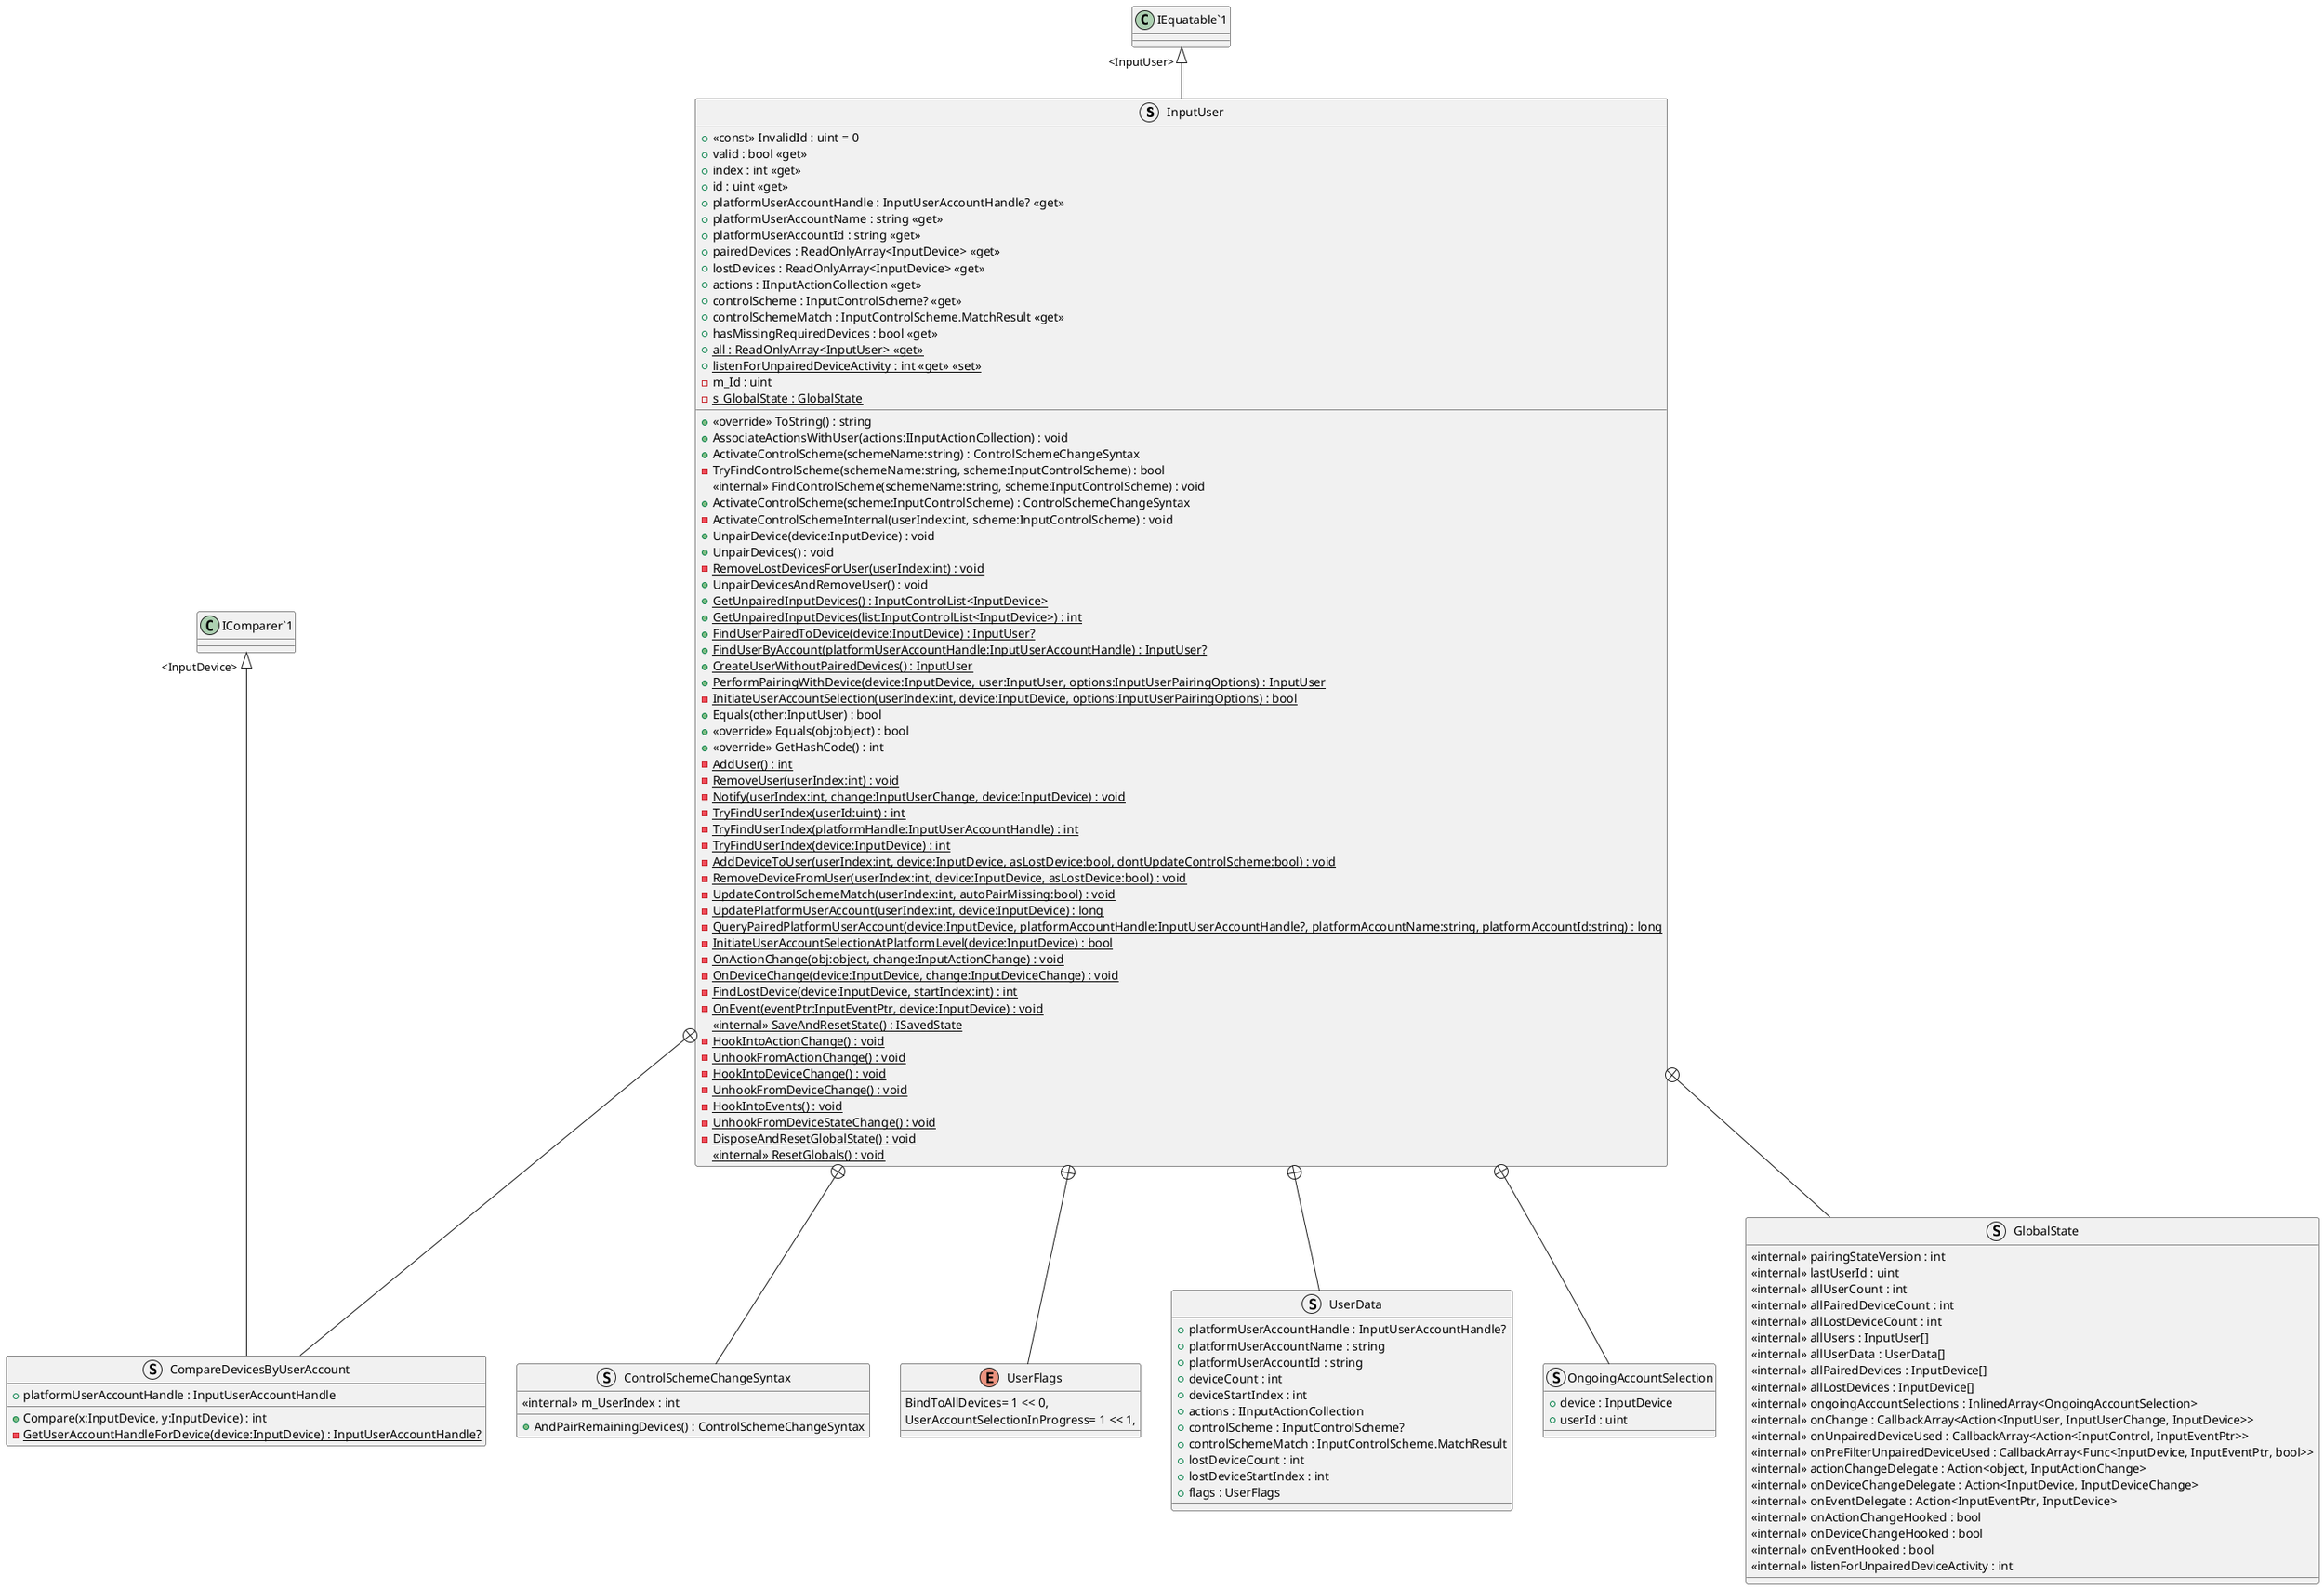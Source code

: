 @startuml
struct InputUser {
    + <<const>> InvalidId : uint = 0
    + valid : bool <<get>>
    + index : int <<get>>
    + id : uint <<get>>
    + platformUserAccountHandle : InputUserAccountHandle? <<get>>
    + platformUserAccountName : string <<get>>
    + platformUserAccountId : string <<get>>
    + pairedDevices : ReadOnlyArray<InputDevice> <<get>>
    + lostDevices : ReadOnlyArray<InputDevice> <<get>>
    + actions : IInputActionCollection <<get>>
    + controlScheme : InputControlScheme? <<get>>
    + controlSchemeMatch : InputControlScheme.MatchResult <<get>>
    + hasMissingRequiredDevices : bool <<get>>
    + {static} all : ReadOnlyArray<InputUser> <<get>>
    + {static} listenForUnpairedDeviceActivity : int <<get>> <<set>>
    + <<override>> ToString() : string
    + AssociateActionsWithUser(actions:IInputActionCollection) : void
    + ActivateControlScheme(schemeName:string) : ControlSchemeChangeSyntax
    - TryFindControlScheme(schemeName:string, scheme:InputControlScheme) : bool
    <<internal>> FindControlScheme(schemeName:string, scheme:InputControlScheme) : void
    + ActivateControlScheme(scheme:InputControlScheme) : ControlSchemeChangeSyntax
    - ActivateControlSchemeInternal(userIndex:int, scheme:InputControlScheme) : void
    + UnpairDevice(device:InputDevice) : void
    + UnpairDevices() : void
    - {static} RemoveLostDevicesForUser(userIndex:int) : void
    + UnpairDevicesAndRemoveUser() : void
    + {static} GetUnpairedInputDevices() : InputControlList<InputDevice>
    + {static} GetUnpairedInputDevices(list:InputControlList<InputDevice>) : int
    + {static} FindUserPairedToDevice(device:InputDevice) : InputUser?
    + {static} FindUserByAccount(platformUserAccountHandle:InputUserAccountHandle) : InputUser?
    + {static} CreateUserWithoutPairedDevices() : InputUser
    + {static} PerformPairingWithDevice(device:InputDevice, user:InputUser, options:InputUserPairingOptions) : InputUser
    - {static} InitiateUserAccountSelection(userIndex:int, device:InputDevice, options:InputUserPairingOptions) : bool
    + Equals(other:InputUser) : bool
    + <<override>> Equals(obj:object) : bool
    + <<override>> GetHashCode() : int
    - {static} AddUser() : int
    - {static} RemoveUser(userIndex:int) : void
    - {static} Notify(userIndex:int, change:InputUserChange, device:InputDevice) : void
    - {static} TryFindUserIndex(userId:uint) : int
    - {static} TryFindUserIndex(platformHandle:InputUserAccountHandle) : int
    - {static} TryFindUserIndex(device:InputDevice) : int
    - {static} AddDeviceToUser(userIndex:int, device:InputDevice, asLostDevice:bool, dontUpdateControlScheme:bool) : void
    - {static} RemoveDeviceFromUser(userIndex:int, device:InputDevice, asLostDevice:bool) : void
    - {static} UpdateControlSchemeMatch(userIndex:int, autoPairMissing:bool) : void
    - {static} UpdatePlatformUserAccount(userIndex:int, device:InputDevice) : long
    - {static} QueryPairedPlatformUserAccount(device:InputDevice, platformAccountHandle:InputUserAccountHandle?, platformAccountName:string, platformAccountId:string) : long
    - {static} InitiateUserAccountSelectionAtPlatformLevel(device:InputDevice) : bool
    - {static} OnActionChange(obj:object, change:InputActionChange) : void
    - {static} OnDeviceChange(device:InputDevice, change:InputDeviceChange) : void
    - {static} FindLostDevice(device:InputDevice, startIndex:int) : int
    - {static} OnEvent(eventPtr:InputEventPtr, device:InputDevice) : void
    - m_Id : uint
    - {static} s_GlobalState : GlobalState
    <<internal>> {static} SaveAndResetState() : ISavedState
    - {static} HookIntoActionChange() : void
    - {static} UnhookFromActionChange() : void
    - {static} HookIntoDeviceChange() : void
    - {static} UnhookFromDeviceChange() : void
    - {static} HookIntoEvents() : void
    - {static} UnhookFromDeviceStateChange() : void
    - {static} DisposeAndResetGlobalState() : void
    <<internal>> {static} ResetGlobals() : void
}
struct ControlSchemeChangeSyntax {
    + AndPairRemainingDevices() : ControlSchemeChangeSyntax
    <<internal>> m_UserIndex : int
}
enum UserFlags {
    BindToAllDevices= 1 << 0,
    UserAccountSelectionInProgress= 1 << 1,
}
struct UserData {
    + platformUserAccountHandle : InputUserAccountHandle?
    + platformUserAccountName : string
    + platformUserAccountId : string
    + deviceCount : int
    + deviceStartIndex : int
    + actions : IInputActionCollection
    + controlScheme : InputControlScheme?
    + controlSchemeMatch : InputControlScheme.MatchResult
    + lostDeviceCount : int
    + lostDeviceStartIndex : int
    + flags : UserFlags
}
struct CompareDevicesByUserAccount {
    + platformUserAccountHandle : InputUserAccountHandle
    + Compare(x:InputDevice, y:InputDevice) : int
    - {static} GetUserAccountHandleForDevice(device:InputDevice) : InputUserAccountHandle?
}
struct OngoingAccountSelection {
    + device : InputDevice
    + userId : uint
}
struct GlobalState {
    <<internal>> pairingStateVersion : int
    <<internal>> lastUserId : uint
    <<internal>> allUserCount : int
    <<internal>> allPairedDeviceCount : int
    <<internal>> allLostDeviceCount : int
    <<internal>> allUsers : InputUser[]
    <<internal>> allUserData : UserData[]
    <<internal>> allPairedDevices : InputDevice[]
    <<internal>> allLostDevices : InputDevice[]
    <<internal>> ongoingAccountSelections : InlinedArray<OngoingAccountSelection>
    <<internal>> onChange : CallbackArray<Action<InputUser, InputUserChange, InputDevice>>
    <<internal>> onUnpairedDeviceUsed : CallbackArray<Action<InputControl, InputEventPtr>>
    <<internal>> onPreFilterUnpairedDeviceUsed : CallbackArray<Func<InputDevice, InputEventPtr, bool>>
    <<internal>> actionChangeDelegate : Action<object, InputActionChange>
    <<internal>> onDeviceChangeDelegate : Action<InputDevice, InputDeviceChange>
    <<internal>> onEventDelegate : Action<InputEventPtr, InputDevice>
    <<internal>> onActionChangeHooked : bool
    <<internal>> onDeviceChangeHooked : bool
    <<internal>> onEventHooked : bool
    <<internal>> listenForUnpairedDeviceActivity : int
}
"IEquatable`1" "<InputUser>" <|-- InputUser
InputUser +-- ControlSchemeChangeSyntax
InputUser +-- UserFlags
InputUser +-- UserData
InputUser +-- CompareDevicesByUserAccount
"IComparer`1" "<InputDevice>" <|-- CompareDevicesByUserAccount
InputUser +-- OngoingAccountSelection
InputUser +-- GlobalState
@enduml
